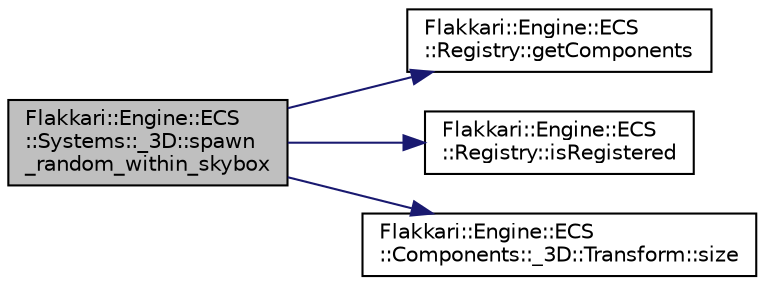 digraph "Flakkari::Engine::ECS::Systems::_3D::spawn_random_within_skybox"
{
 // LATEX_PDF_SIZE
  edge [fontname="Helvetica",fontsize="10",labelfontname="Helvetica",labelfontsize="10"];
  node [fontname="Helvetica",fontsize="10",shape=record];
  rankdir="LR";
  Node1 [label="Flakkari::Engine::ECS\l::Systems::_3D::spawn\l_random_within_skybox",height=0.2,width=0.4,color="black", fillcolor="grey75", style="filled", fontcolor="black",tooltip="Spawns a random entity within a skybox."];
  Node1 -> Node2 [color="midnightblue",fontsize="10",style="solid",fontname="Helvetica"];
  Node2 [label="Flakkari::Engine::ECS\l::Registry::getComponents",height=0.2,width=0.4,color="black", fillcolor="white", style="filled",URL="$d3/d58/classFlakkari_1_1Engine_1_1ECS_1_1Registry.html#a99a1a0865c82335ffe9c5848b45182c7",tooltip="Get the Components object from the registry."];
  Node1 -> Node3 [color="midnightblue",fontsize="10",style="solid",fontname="Helvetica"];
  Node3 [label="Flakkari::Engine::ECS\l::Registry::isRegistered",height=0.2,width=0.4,color="black", fillcolor="white", style="filled",URL="$d3/d58/classFlakkari_1_1Engine_1_1ECS_1_1Registry.html#a022c8cd14fed8dd41735787dc6a17414",tooltip="Check if an entity is registered in the registry."];
  Node1 -> Node4 [color="midnightblue",fontsize="10",style="solid",fontname="Helvetica"];
  Node4 [label="Flakkari::Engine::ECS\l::Components::_3D::Transform::size",height=0.2,width=0.4,color="black", fillcolor="white", style="filled",URL="$da/dae/structFlakkari_1_1Engine_1_1ECS_1_1Components_1_1__3D_1_1Transform.html#a39b4cfed359413b4fb3b38c3acb52fbb",tooltip=" "];
}
